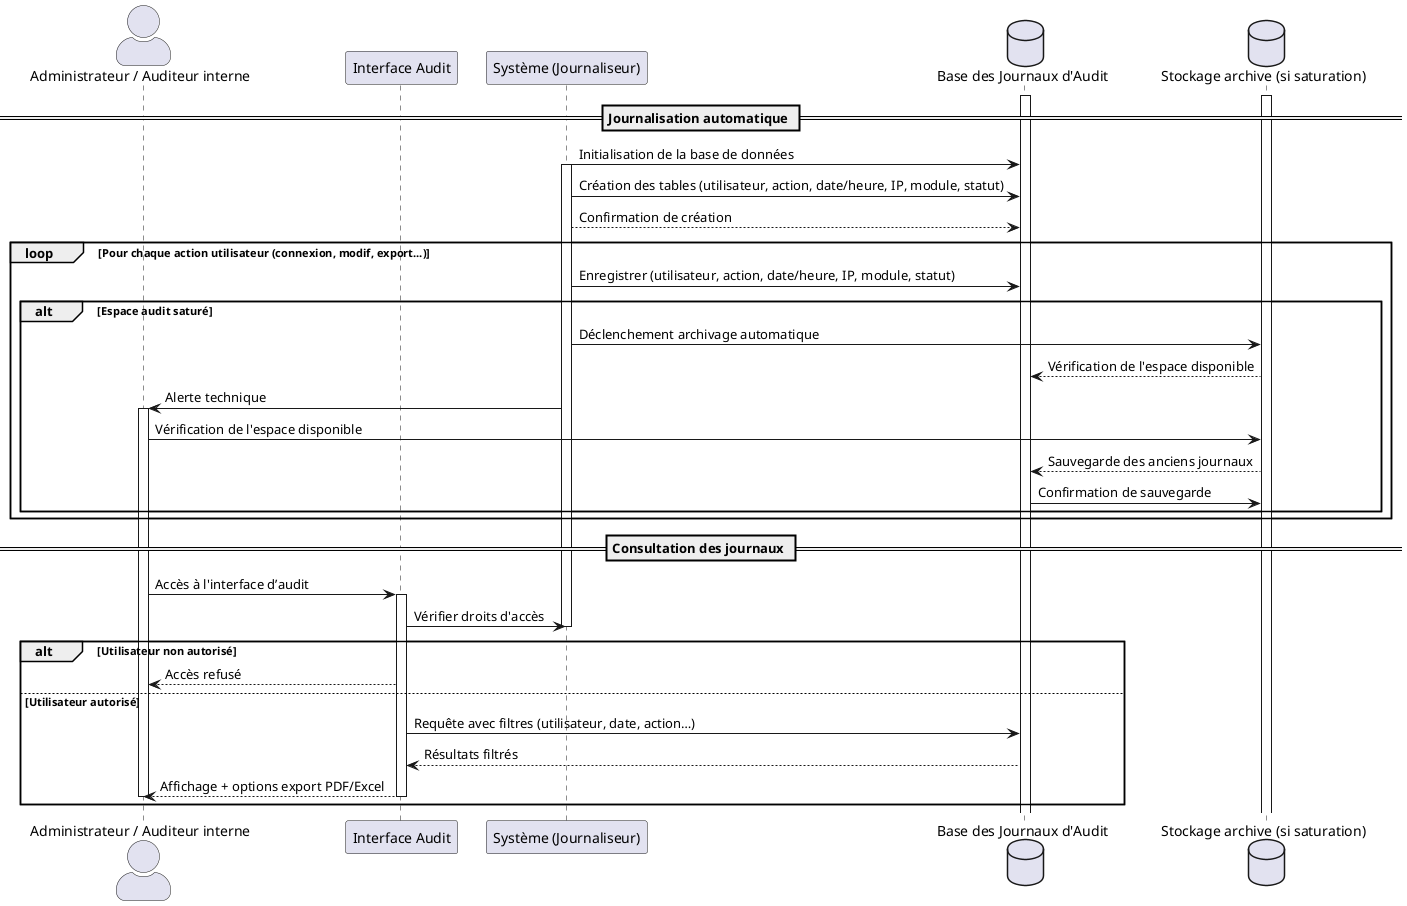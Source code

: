 @startuml UC057
skinparam actorStyle awesome

actor "Administrateur / Auditeur interne" as Admin
participant "Interface Audit" as UI
participant "Système (Journaliseur)" as Systeme
database "Base des Journaux d'Audit" as AuditDB
database "Stockage archive (si saturation)" as Archive

== Journalisation automatique ==
activate AuditDB
activate Archive
Systeme -> AuditDB : Initialisation de la base de données
activate Systeme
Systeme -> AuditDB : Création des tables (utilisateur, action, date/heure, IP, module, statut)
Systeme --> AuditDB : Confirmation de création
loop Pour chaque action utilisateur (connexion, modif, export...)
    Systeme -> AuditDB : Enregistrer (utilisateur, action, date/heure, IP, module, statut)
    alt Espace audit saturé
        Systeme -> Archive : Déclenchement archivage automatique
        Archive --> AuditDB : Vérification de l'espace disponible
        Systeme -> Admin : Alerte technique
        activate Admin
        Admin -> Archive : Vérification de l'espace disponible
        Archive --> AuditDB : Sauvegarde des anciens journaux
        AuditDB -> Archive : Confirmation de sauvegarde
    end
end

== Consultation des journaux ==

Admin -> UI : Accès à l'interface d’audit
activate UI
UI -> Systeme : Vérifier droits d'accès
deactivate Systeme
alt Utilisateur non autorisé
    UI --> Admin : Accès refusé
else Utilisateur autorisé
    UI -> AuditDB : Requête avec filtres (utilisateur, date, action…)
    AuditDB --> UI : Résultats filtrés
    UI --> Admin : Affichage + options export PDF/Excel
    deactivate UI
    deactivate Admin
end

@enduml
